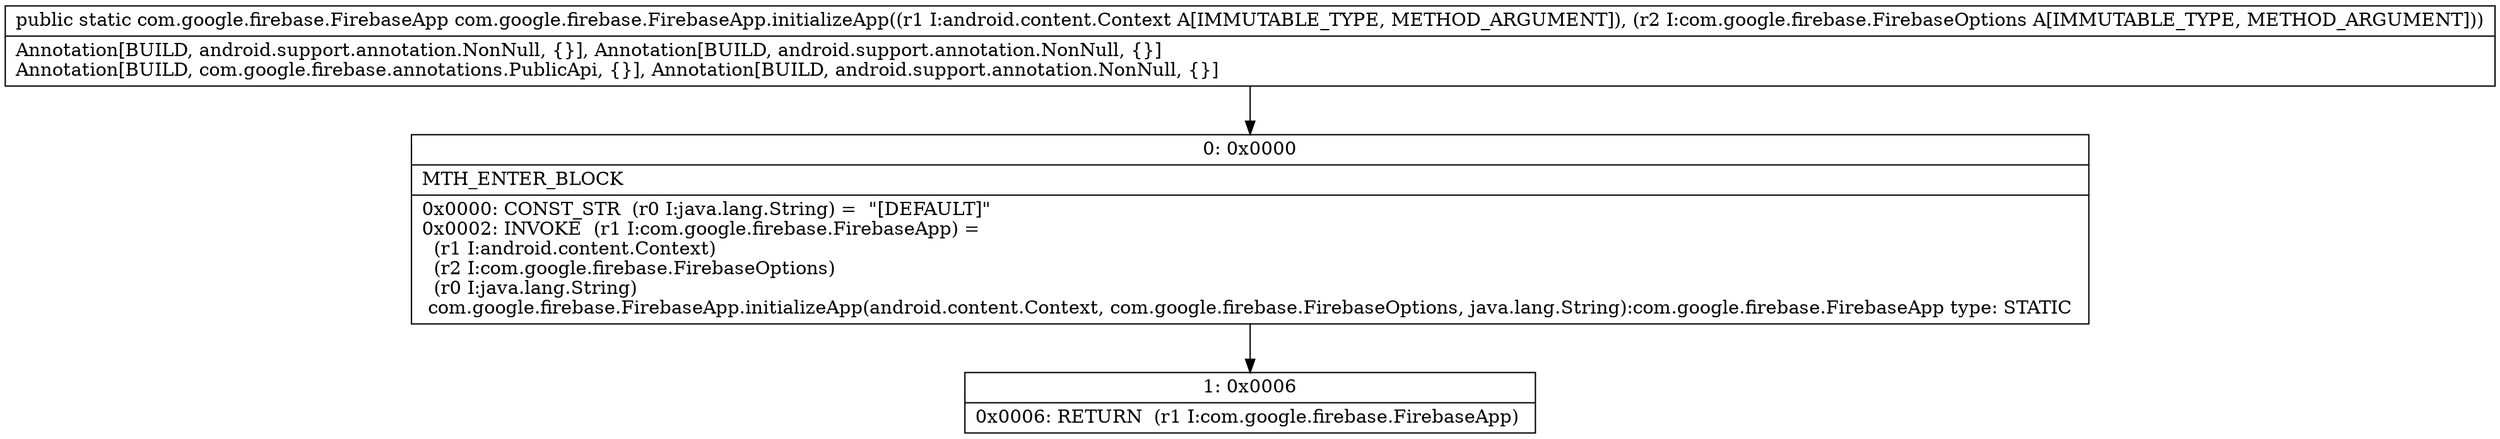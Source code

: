 digraph "CFG forcom.google.firebase.FirebaseApp.initializeApp(Landroid\/content\/Context;Lcom\/google\/firebase\/FirebaseOptions;)Lcom\/google\/firebase\/FirebaseApp;" {
Node_0 [shape=record,label="{0\:\ 0x0000|MTH_ENTER_BLOCK\l|0x0000: CONST_STR  (r0 I:java.lang.String) =  \"[DEFAULT]\" \l0x0002: INVOKE  (r1 I:com.google.firebase.FirebaseApp) = \l  (r1 I:android.content.Context)\l  (r2 I:com.google.firebase.FirebaseOptions)\l  (r0 I:java.lang.String)\l com.google.firebase.FirebaseApp.initializeApp(android.content.Context, com.google.firebase.FirebaseOptions, java.lang.String):com.google.firebase.FirebaseApp type: STATIC \l}"];
Node_1 [shape=record,label="{1\:\ 0x0006|0x0006: RETURN  (r1 I:com.google.firebase.FirebaseApp) \l}"];
MethodNode[shape=record,label="{public static com.google.firebase.FirebaseApp com.google.firebase.FirebaseApp.initializeApp((r1 I:android.content.Context A[IMMUTABLE_TYPE, METHOD_ARGUMENT]), (r2 I:com.google.firebase.FirebaseOptions A[IMMUTABLE_TYPE, METHOD_ARGUMENT]))  | Annotation[BUILD, android.support.annotation.NonNull, \{\}], Annotation[BUILD, android.support.annotation.NonNull, \{\}]\lAnnotation[BUILD, com.google.firebase.annotations.PublicApi, \{\}], Annotation[BUILD, android.support.annotation.NonNull, \{\}]\l}"];
MethodNode -> Node_0;
Node_0 -> Node_1;
}

